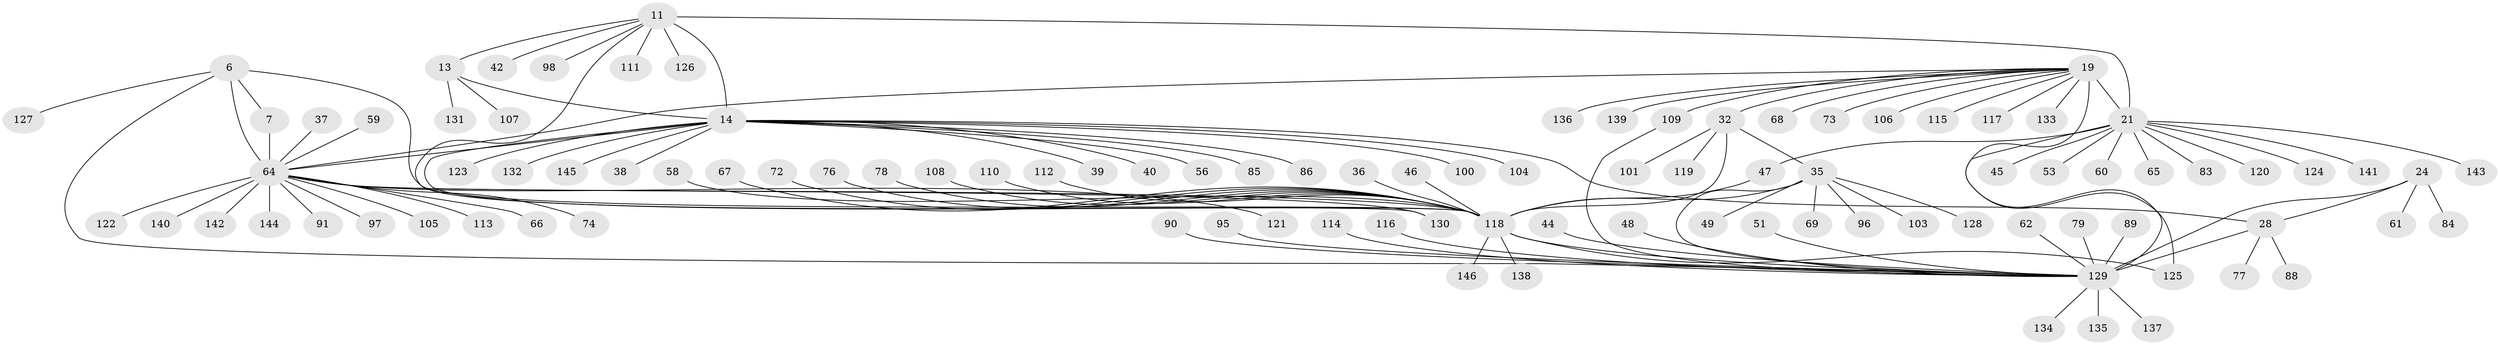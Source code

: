 // original degree distribution, {12: 0.03424657534246575, 6: 0.0136986301369863, 8: 0.0136986301369863, 7: 0.04794520547945205, 13: 0.0136986301369863, 9: 0.0684931506849315, 11: 0.0273972602739726, 10: 0.0136986301369863, 15: 0.00684931506849315, 1: 0.5958904109589042, 2: 0.13013698630136986, 3: 0.03424657534246575}
// Generated by graph-tools (version 1.1) at 2025/57/03/04/25 21:57:54]
// undirected, 102 vertices, 117 edges
graph export_dot {
graph [start="1"]
  node [color=gray90,style=filled];
  6 [super="+4"];
  7 [super="+3"];
  11 [super="+10"];
  13 [super="+8"];
  14 [super="+12+9"];
  19 [super="+18+17"];
  21 [super="+20"];
  24 [super="+22"];
  28 [super="+25"];
  32 [super="+31"];
  35 [super="+34"];
  36;
  37;
  38;
  39;
  40;
  42 [super="+41"];
  44;
  45;
  46;
  47;
  48;
  49;
  51;
  53;
  56;
  58;
  59;
  60;
  61;
  62 [super="+55"];
  64 [super="+5"];
  65;
  66;
  67;
  68;
  69;
  72;
  73;
  74;
  76;
  77;
  78 [super="+54"];
  79 [super="+75"];
  83;
  84;
  85;
  86;
  88;
  89;
  90;
  91;
  95;
  96;
  97 [super="+71"];
  98;
  100;
  101;
  103 [super="+82"];
  104;
  105;
  106 [super="+80"];
  107;
  108;
  109;
  110 [super="+81"];
  111;
  112;
  113;
  114;
  115;
  116;
  117 [super="+52"];
  118 [super="+102+99+92"];
  119;
  120;
  121;
  122;
  123;
  124;
  125;
  126;
  127;
  128;
  129 [super="+27"];
  130;
  131;
  132;
  133 [super="+63"];
  134;
  135;
  136 [super="+87"];
  137;
  138;
  139;
  140;
  141;
  142 [super="+93"];
  143 [super="+70"];
  144 [super="+50+94"];
  145;
  146;
  6 -- 7 [weight=4];
  6 -- 127;
  6 -- 118;
  6 -- 64 [weight=6];
  6 -- 129;
  7 -- 64 [weight=6];
  11 -- 13 [weight=4];
  11 -- 14 [weight=6];
  11 -- 98;
  11 -- 126;
  11 -- 130;
  11 -- 111;
  11 -- 42;
  11 -- 21;
  13 -- 14 [weight=6];
  13 -- 131;
  13 -- 107;
  14 -- 85;
  14 -- 100;
  14 -- 104;
  14 -- 132;
  14 -- 145;
  14 -- 56;
  14 -- 28;
  14 -- 38;
  14 -- 39;
  14 -- 40;
  14 -- 86;
  14 -- 118 [weight=2];
  14 -- 123;
  14 -- 64;
  19 -- 21 [weight=12];
  19 -- 125;
  19 -- 109;
  19 -- 117;
  19 -- 133;
  19 -- 106;
  19 -- 64;
  19 -- 32;
  19 -- 68;
  19 -- 136;
  19 -- 73;
  19 -- 139;
  19 -- 115;
  21 -- 45;
  21 -- 60;
  21 -- 65;
  21 -- 124;
  21 -- 141;
  21 -- 47;
  21 -- 143;
  21 -- 83;
  21 -- 53;
  21 -- 120;
  21 -- 129;
  24 -- 28 [weight=4];
  24 -- 84;
  24 -- 61;
  24 -- 129 [weight=6];
  28 -- 77;
  28 -- 88;
  28 -- 129 [weight=6];
  32 -- 35 [weight=4];
  32 -- 101;
  32 -- 119;
  32 -- 118 [weight=7];
  35 -- 49;
  35 -- 96;
  35 -- 128;
  35 -- 69;
  35 -- 118 [weight=7];
  35 -- 103;
  35 -- 129;
  36 -- 118;
  37 -- 64;
  44 -- 129;
  46 -- 118;
  47 -- 118;
  48 -- 129;
  51 -- 129;
  58 -- 118;
  59 -- 64;
  62 -- 129;
  64 -- 130;
  64 -- 66;
  64 -- 74;
  64 -- 140;
  64 -- 142;
  64 -- 144;
  64 -- 91;
  64 -- 97;
  64 -- 105;
  64 -- 113;
  64 -- 118;
  64 -- 121;
  64 -- 122;
  67 -- 118;
  72 -- 118;
  76 -- 118;
  78 -- 118;
  79 -- 129;
  89 -- 129;
  90 -- 129;
  95 -- 129;
  108 -- 118;
  109 -- 129;
  110 -- 118;
  112 -- 118;
  114 -- 129;
  116 -- 129;
  118 -- 138;
  118 -- 146;
  118 -- 125;
  118 -- 129 [weight=2];
  129 -- 134;
  129 -- 135;
  129 -- 137;
}
